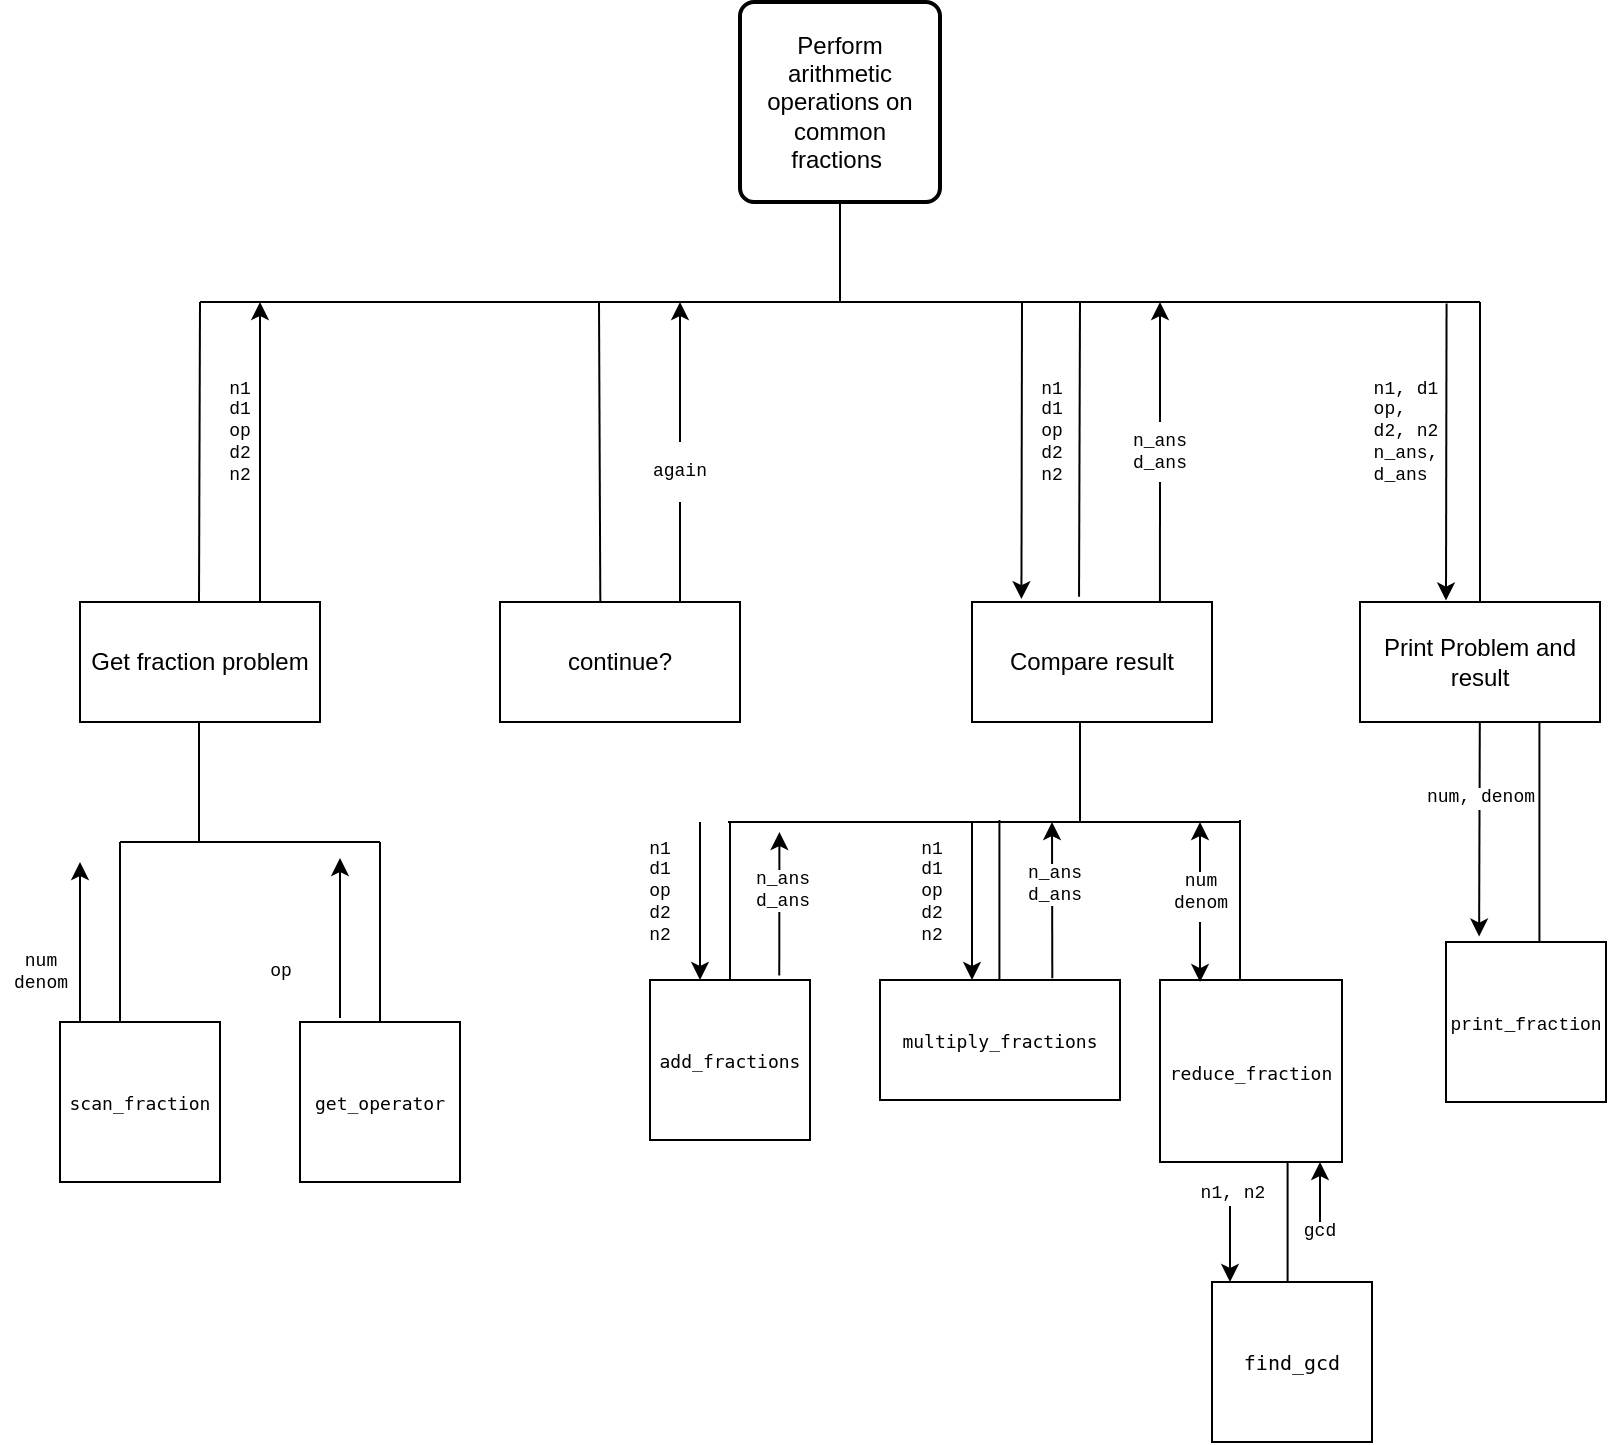 <mxfile>
    <diagram id="ZmqHQeguktJze6bLg8A5" name="Chart">
        <mxGraphModel dx="250" dy="203" grid="1" gridSize="10" guides="1" tooltips="1" connect="1" arrows="1" fold="1" page="1" pageScale="1" pageWidth="850" pageHeight="1100" math="0" shadow="0">
            <root>
                <mxCell id="0"/>
                <mxCell id="1" parent="0"/>
                <mxCell id="51" value="" style="endArrow=classic;html=1;fontFamily=Courier New;fontSize=9;exitX=0.5;exitY=0;exitDx=0;exitDy=0;" edge="1" parent="1" source="50">
                    <mxGeometry width="50" height="50" relative="1" as="geometry">
                        <mxPoint x="600" y="430" as="sourcePoint"/>
                        <mxPoint x="600" y="280" as="targetPoint"/>
                    </mxGeometry>
                </mxCell>
                <mxCell id="2" value="Perform arithmetic operations on common fractions&amp;nbsp;" style="rounded=1;whiteSpace=wrap;html=1;absoluteArcSize=1;arcSize=14;strokeWidth=2;" parent="1" vertex="1">
                    <mxGeometry x="390" y="130" width="100" height="100" as="geometry"/>
                </mxCell>
                <mxCell id="3" value="" style="endArrow=none;html=1;" parent="1" edge="1">
                    <mxGeometry width="50" height="50" relative="1" as="geometry">
                        <mxPoint x="440" y="280" as="sourcePoint"/>
                        <mxPoint x="760" y="280" as="targetPoint"/>
                        <Array as="points">
                            <mxPoint x="650" y="280"/>
                        </Array>
                    </mxGeometry>
                </mxCell>
                <mxCell id="4" value="" style="endArrow=none;html=1;" parent="1" edge="1">
                    <mxGeometry width="50" height="50" relative="1" as="geometry">
                        <mxPoint x="120" y="280" as="sourcePoint"/>
                        <mxPoint x="440" y="280" as="targetPoint"/>
                    </mxGeometry>
                </mxCell>
                <mxCell id="5" value="" style="endArrow=none;html=1;" parent="1" edge="1">
                    <mxGeometry width="50" height="50" relative="1" as="geometry">
                        <mxPoint x="119.5" y="430" as="sourcePoint"/>
                        <mxPoint x="120" y="280" as="targetPoint"/>
                    </mxGeometry>
                </mxCell>
                <mxCell id="6" value="" style="endArrow=none;html=1;entryX=0.5;entryY=1;entryDx=0;entryDy=0;" parent="1" target="2" edge="1">
                    <mxGeometry width="50" height="50" relative="1" as="geometry">
                        <mxPoint x="440" y="280" as="sourcePoint"/>
                        <mxPoint x="405" y="250" as="targetPoint"/>
                    </mxGeometry>
                </mxCell>
                <mxCell id="8" value="" style="endArrow=none;html=1;exitX=0.5;exitY=0;exitDx=0;exitDy=0;" parent="1" source="17" edge="1">
                    <mxGeometry width="50" height="50" relative="1" as="geometry">
                        <mxPoint x="760" y="360" as="sourcePoint"/>
                        <mxPoint x="760" y="280" as="targetPoint"/>
                    </mxGeometry>
                </mxCell>
                <mxCell id="9" value="Get fraction problem" style="rounded=0;whiteSpace=wrap;html=1;" parent="1" vertex="1">
                    <mxGeometry x="60" y="430" width="120" height="60" as="geometry"/>
                </mxCell>
                <mxCell id="10" value="" style="endArrow=none;html=1;exitX=0.418;exitY=-0.003;exitDx=0;exitDy=0;exitPerimeter=0;" parent="1" source="12" edge="1">
                    <mxGeometry width="50" height="50" relative="1" as="geometry">
                        <mxPoint x="319.5" y="360" as="sourcePoint"/>
                        <mxPoint x="319.5" y="280" as="targetPoint"/>
                    </mxGeometry>
                </mxCell>
                <mxCell id="11" value="" style="endArrow=none;html=1;exitX=0.446;exitY=-0.044;exitDx=0;exitDy=0;exitPerimeter=0;" parent="1" source="15" edge="1">
                    <mxGeometry width="50" height="50" relative="1" as="geometry">
                        <mxPoint x="560" y="360" as="sourcePoint"/>
                        <mxPoint x="560" y="280" as="targetPoint"/>
                    </mxGeometry>
                </mxCell>
                <mxCell id="12" value="continue?" style="rounded=0;whiteSpace=wrap;html=1;" parent="1" vertex="1">
                    <mxGeometry x="270" y="430" width="120" height="60" as="geometry"/>
                </mxCell>
                <mxCell id="15" value="Compare result" style="rounded=0;whiteSpace=wrap;html=1;" parent="1" vertex="1">
                    <mxGeometry x="506" y="430" width="120" height="60" as="geometry"/>
                </mxCell>
                <mxCell id="78" style="edgeStyle=none;html=1;entryX=0.207;entryY=-0.034;entryDx=0;entryDy=0;entryPerimeter=0;fontFamily=Courier New;fontSize=9;" edge="1" parent="1" source="17" target="41">
                    <mxGeometry relative="1" as="geometry"/>
                </mxCell>
                <mxCell id="79" value="num, denom" style="edgeLabel;html=1;align=center;verticalAlign=middle;resizable=0;points=[];fontSize=9;fontFamily=Courier New;" vertex="1" connectable="0" parent="78">
                    <mxGeometry x="-0.304" relative="1" as="geometry">
                        <mxPoint as="offset"/>
                    </mxGeometry>
                </mxCell>
                <mxCell id="17" value="Print Problem and result" style="rounded=0;whiteSpace=wrap;html=1;" parent="1" vertex="1">
                    <mxGeometry x="700" y="430" width="120" height="60" as="geometry"/>
                </mxCell>
                <mxCell id="18" value="" style="endArrow=none;html=1;" parent="1" edge="1">
                    <mxGeometry width="50" height="50" relative="1" as="geometry">
                        <mxPoint x="119.5" y="550" as="sourcePoint"/>
                        <mxPoint x="119.5" y="490" as="targetPoint"/>
                    </mxGeometry>
                </mxCell>
                <mxCell id="21" value="&lt;pre&gt;&lt;font style=&quot;font-size: 9px&quot;&gt;scan_fraction&lt;/font&gt;&lt;/pre&gt;" style="whiteSpace=wrap;html=1;aspect=fixed;" parent="1" vertex="1">
                    <mxGeometry x="50" y="640" width="80" height="80" as="geometry"/>
                </mxCell>
                <mxCell id="22" value="" style="endArrow=none;html=1;" parent="1" edge="1">
                    <mxGeometry width="50" height="50" relative="1" as="geometry">
                        <mxPoint x="80" y="550" as="sourcePoint"/>
                        <mxPoint x="210" y="550" as="targetPoint"/>
                    </mxGeometry>
                </mxCell>
                <mxCell id="23" value="" style="endArrow=none;html=1;exitX=0.375;exitY=0;exitDx=0;exitDy=0;exitPerimeter=0;" parent="1" source="21" edge="1">
                    <mxGeometry width="50" height="50" relative="1" as="geometry">
                        <mxPoint x="30" y="600" as="sourcePoint"/>
                        <mxPoint x="80" y="550" as="targetPoint"/>
                    </mxGeometry>
                </mxCell>
                <mxCell id="25" value="&lt;pre&gt;&lt;font style=&quot;font-size: 9px&quot;&gt;get_operator&lt;/font&gt;&lt;/pre&gt;" style="whiteSpace=wrap;html=1;aspect=fixed;" parent="1" vertex="1">
                    <mxGeometry x="170" y="640" width="80" height="80" as="geometry"/>
                </mxCell>
                <mxCell id="26" value="" style="endArrow=none;html=1;exitX=0.5;exitY=0;exitDx=0;exitDy=0;" parent="1" source="25" edge="1">
                    <mxGeometry width="50" height="50" relative="1" as="geometry">
                        <mxPoint x="160" y="600" as="sourcePoint"/>
                        <mxPoint x="210" y="550" as="targetPoint"/>
                    </mxGeometry>
                </mxCell>
                <mxCell id="27" value="&lt;pre&gt;&lt;font style=&quot;font-size: 9px&quot;&gt;add_fractions&lt;/font&gt;&lt;/pre&gt;" style="whiteSpace=wrap;html=1;aspect=fixed;" parent="1" vertex="1">
                    <mxGeometry x="345" y="619" width="80" height="80" as="geometry"/>
                </mxCell>
                <mxCell id="28" value="" style="endArrow=none;html=1;" parent="1" edge="1">
                    <mxGeometry width="50" height="50" relative="1" as="geometry">
                        <mxPoint x="560" y="540" as="sourcePoint"/>
                        <mxPoint x="560" y="490" as="targetPoint"/>
                    </mxGeometry>
                </mxCell>
                <mxCell id="29" value="" style="endArrow=none;html=1;" parent="1" edge="1">
                    <mxGeometry width="50" height="50" relative="1" as="geometry">
                        <mxPoint x="384" y="540" as="sourcePoint"/>
                        <mxPoint x="640" y="540" as="targetPoint"/>
                    </mxGeometry>
                </mxCell>
                <mxCell id="30" value="" style="endArrow=none;html=1;exitX=0.5;exitY=0;exitDx=0;exitDy=0;" parent="1" source="27" edge="1">
                    <mxGeometry width="50" height="50" relative="1" as="geometry">
                        <mxPoint x="480" y="610" as="sourcePoint"/>
                        <mxPoint x="385" y="540" as="targetPoint"/>
                    </mxGeometry>
                </mxCell>
                <mxCell id="34" value="" style="endArrow=none;html=1;exitX=0.5;exitY=0;exitDx=0;exitDy=0;" parent="1" edge="1">
                    <mxGeometry width="50" height="50" relative="1" as="geometry">
                        <mxPoint x="519.71" y="619" as="sourcePoint"/>
                        <mxPoint x="519.71" y="539" as="targetPoint"/>
                    </mxGeometry>
                </mxCell>
                <mxCell id="35" value="" style="endArrow=none;html=1;exitX=0.5;exitY=0;exitDx=0;exitDy=0;" parent="1" edge="1">
                    <mxGeometry width="50" height="50" relative="1" as="geometry">
                        <mxPoint x="640" y="619" as="sourcePoint"/>
                        <mxPoint x="640" y="539" as="targetPoint"/>
                    </mxGeometry>
                </mxCell>
                <mxCell id="37" value="&lt;pre&gt;&lt;font style=&quot;font-size: 9px&quot;&gt;reduce_fraction&lt;/font&gt;&lt;/pre&gt;" style="whiteSpace=wrap;html=1;aspect=fixed;" parent="1" vertex="1">
                    <mxGeometry x="600" y="619" width="91" height="91" as="geometry"/>
                </mxCell>
                <mxCell id="38" value="" style="endArrow=none;html=1;" parent="1" edge="1">
                    <mxGeometry width="50" height="50" relative="1" as="geometry">
                        <mxPoint x="663.8" y="771" as="sourcePoint"/>
                        <mxPoint x="663.8" y="710" as="targetPoint"/>
                    </mxGeometry>
                </mxCell>
                <mxCell id="39" value="&lt;pre&gt;&lt;font size=&quot;1&quot;&gt;find_gcd&lt;/font&gt;&lt;/pre&gt;" style="whiteSpace=wrap;html=1;aspect=fixed;" parent="1" vertex="1">
                    <mxGeometry x="626" y="770" width="80" height="80" as="geometry"/>
                </mxCell>
                <mxCell id="40" value="" style="endArrow=none;html=1;" parent="1" edge="1">
                    <mxGeometry width="50" height="50" relative="1" as="geometry">
                        <mxPoint x="789.71" y="600" as="sourcePoint"/>
                        <mxPoint x="789.71" y="490" as="targetPoint"/>
                    </mxGeometry>
                </mxCell>
                <mxCell id="41" value="&lt;pre&gt;&lt;font face=&quot;Courier New&quot; style=&quot;font-size: 9px&quot;&gt;print_fraction&lt;/font&gt;&lt;/pre&gt;" style="whiteSpace=wrap;html=1;aspect=fixed;" parent="1" vertex="1">
                    <mxGeometry x="743" y="600" width="80" height="80" as="geometry"/>
                </mxCell>
                <mxCell id="42" value="&lt;pre style=&quot;font-size: 12px&quot;&gt;&lt;font style=&quot;font-size: 9px&quot;&gt;multiply_fractions&lt;/font&gt;&lt;/pre&gt;" style="rounded=0;whiteSpace=wrap;html=1;fontSize=9;" parent="1" vertex="1">
                    <mxGeometry x="460" y="619" width="120" height="60" as="geometry"/>
                </mxCell>
                <mxCell id="43" value="" style="endArrow=classic;html=1;fontFamily=Courier New;fontSize=9;exitX=0.75;exitY=0;exitDx=0;exitDy=0;" parent="1" source="9" edge="1">
                    <mxGeometry width="50" height="50" relative="1" as="geometry">
                        <mxPoint x="160" y="380" as="sourcePoint"/>
                        <mxPoint x="150" y="280" as="targetPoint"/>
                    </mxGeometry>
                </mxCell>
                <mxCell id="44" value="n1&lt;br&gt;d1&lt;br&gt;op&lt;br&gt;d2&lt;br&gt;n2" style="text;html=1;strokeColor=none;fillColor=none;align=center;verticalAlign=middle;whiteSpace=wrap;rounded=0;fontFamily=Courier New;fontSize=9;" parent="1" vertex="1">
                    <mxGeometry x="120" y="330" width="40" height="30" as="geometry"/>
                </mxCell>
                <mxCell id="45" value="" style="endArrow=classic;html=1;fontFamily=Courier New;fontSize=9;exitX=0.5;exitY=0;exitDx=0;exitDy=0;startArrow=none;" parent="1" source="46" edge="1">
                    <mxGeometry width="50" height="50" relative="1" as="geometry">
                        <mxPoint x="360" y="430.0" as="sourcePoint"/>
                        <mxPoint x="360" y="280" as="targetPoint"/>
                    </mxGeometry>
                </mxCell>
                <mxCell id="46" value="again" style="text;html=1;strokeColor=none;fillColor=none;align=center;verticalAlign=middle;whiteSpace=wrap;rounded=0;fontFamily=Courier New;fontSize=9;" parent="1" vertex="1">
                    <mxGeometry x="330" y="350" width="60" height="30" as="geometry"/>
                </mxCell>
                <mxCell id="47" value="" style="endArrow=none;html=1;fontFamily=Courier New;fontSize=9;exitX=0.75;exitY=0;exitDx=0;exitDy=0;" parent="1" target="46" edge="1">
                    <mxGeometry width="50" height="50" relative="1" as="geometry">
                        <mxPoint x="360.0" y="430.0" as="sourcePoint"/>
                        <mxPoint x="360.0" y="280" as="targetPoint"/>
                    </mxGeometry>
                </mxCell>
                <mxCell id="48" value="" style="endArrow=classic;html=1;fontFamily=Courier New;fontSize=9;entryX=0.206;entryY=-0.024;entryDx=0;entryDy=0;entryPerimeter=0;" parent="1" target="15" edge="1">
                    <mxGeometry width="50" height="50" relative="1" as="geometry">
                        <mxPoint x="531" y="280" as="sourcePoint"/>
                        <mxPoint x="640" y="410" as="targetPoint"/>
                    </mxGeometry>
                </mxCell>
                <mxCell id="49" value="n1&lt;br&gt;d1&lt;br&gt;op&lt;br&gt;d2&lt;br&gt;n2" style="text;html=1;strokeColor=none;fillColor=none;align=center;verticalAlign=middle;whiteSpace=wrap;rounded=0;fontFamily=Courier New;fontSize=9;" parent="1" vertex="1">
                    <mxGeometry x="526" y="330" width="40" height="30" as="geometry"/>
                </mxCell>
                <mxCell id="50" value="n_ans&lt;br&gt;d_ans" style="text;html=1;strokeColor=none;fillColor=none;align=center;verticalAlign=middle;whiteSpace=wrap;rounded=0;fontFamily=Courier New;fontSize=9;" vertex="1" parent="1">
                    <mxGeometry x="570" y="340" width="60" height="30" as="geometry"/>
                </mxCell>
                <mxCell id="52" value="" style="endArrow=none;html=1;fontFamily=Courier New;fontSize=9;exitX=0.783;exitY=0;exitDx=0;exitDy=0;exitPerimeter=0;entryX=0.5;entryY=1;entryDx=0;entryDy=0;" edge="1" parent="1" source="15" target="50">
                    <mxGeometry width="50" height="50" relative="1" as="geometry">
                        <mxPoint x="570" y="400" as="sourcePoint"/>
                        <mxPoint x="620" y="350" as="targetPoint"/>
                    </mxGeometry>
                </mxCell>
                <mxCell id="53" value="" style="endArrow=classic;html=1;fontFamily=Courier New;fontSize=9;entryX=0.206;entryY=-0.024;entryDx=0;entryDy=0;entryPerimeter=0;" edge="1" parent="1">
                    <mxGeometry width="50" height="50" relative="1" as="geometry">
                        <mxPoint x="743.28" y="280.72" as="sourcePoint"/>
                        <mxPoint x="743" y="429.28" as="targetPoint"/>
                    </mxGeometry>
                </mxCell>
                <mxCell id="54" value="&lt;div style=&quot;text-align: left&quot;&gt;&lt;span&gt;n1, d1&lt;/span&gt;&lt;/div&gt;&lt;div style=&quot;text-align: left&quot;&gt;&lt;span&gt;op,&amp;nbsp;&lt;/span&gt;&lt;/div&gt;&lt;div style=&quot;text-align: left&quot;&gt;&lt;span&gt;d2, n2&lt;/span&gt;&lt;/div&gt;&lt;div style=&quot;text-align: left&quot;&gt;&lt;span&gt;n_ans,&lt;/span&gt;&lt;/div&gt;&lt;div style=&quot;text-align: left&quot;&gt;&lt;span&gt;d_ans&lt;/span&gt;&lt;/div&gt;" style="text;html=1;strokeColor=none;fillColor=none;align=center;verticalAlign=middle;whiteSpace=wrap;rounded=0;fontFamily=Courier New;fontSize=9;" vertex="1" parent="1">
                    <mxGeometry x="706" y="300" width="34" height="90" as="geometry"/>
                </mxCell>
                <mxCell id="56" value="" style="endArrow=classic;html=1;fontFamily=Courier New;fontSize=9;exitX=0.75;exitY=0;exitDx=0;exitDy=0;" edge="1" parent="1">
                    <mxGeometry width="50" height="50" relative="1" as="geometry">
                        <mxPoint x="60" y="640" as="sourcePoint"/>
                        <mxPoint x="60" y="560" as="targetPoint"/>
                    </mxGeometry>
                </mxCell>
                <mxCell id="58" value="num &lt;br&gt;denom" style="text;html=1;align=center;verticalAlign=middle;resizable=0;points=[];autosize=1;strokeColor=none;fillColor=none;fontSize=9;fontFamily=Courier New;" vertex="1" parent="1">
                    <mxGeometry x="20" y="600" width="40" height="30" as="geometry"/>
                </mxCell>
                <mxCell id="59" value="op" style="text;html=1;align=center;verticalAlign=middle;resizable=0;points=[];autosize=1;strokeColor=none;fillColor=none;fontSize=9;fontFamily=Courier New;" vertex="1" parent="1">
                    <mxGeometry x="145" y="605" width="30" height="20" as="geometry"/>
                </mxCell>
                <mxCell id="60" value="" style="endArrow=classic;html=1;fontFamily=Courier New;fontSize=9;exitX=0.75;exitY=0;exitDx=0;exitDy=0;" edge="1" parent="1">
                    <mxGeometry width="50" height="50" relative="1" as="geometry">
                        <mxPoint x="190" y="638" as="sourcePoint"/>
                        <mxPoint x="190" y="558" as="targetPoint"/>
                        <Array as="points">
                            <mxPoint x="190" y="593"/>
                        </Array>
                    </mxGeometry>
                </mxCell>
                <mxCell id="61" value="" style="endArrow=classic;html=1;fontFamily=Courier New;fontSize=9;startArrow=none;exitX=0.808;exitY=-0.028;exitDx=0;exitDy=0;exitPerimeter=0;" edge="1" parent="1" source="27">
                    <mxGeometry width="50" height="50" relative="1" as="geometry">
                        <mxPoint x="409.71" y="570" as="sourcePoint"/>
                        <mxPoint x="409.71" y="545" as="targetPoint"/>
                    </mxGeometry>
                </mxCell>
                <mxCell id="66" value="n_ans&lt;br&gt;d_ans" style="edgeLabel;html=1;align=center;verticalAlign=middle;resizable=0;points=[];fontSize=9;fontFamily=Courier New;" vertex="1" connectable="0" parent="61">
                    <mxGeometry x="0.201" y="-1" relative="1" as="geometry">
                        <mxPoint as="offset"/>
                    </mxGeometry>
                </mxCell>
                <mxCell id="62" value="" style="endArrow=classic;html=1;fontFamily=Courier New;fontSize=9;startArrow=none;" edge="1" parent="1">
                    <mxGeometry width="50" height="50" relative="1" as="geometry">
                        <mxPoint x="370" y="540" as="sourcePoint"/>
                        <mxPoint x="370" y="619" as="targetPoint"/>
                    </mxGeometry>
                </mxCell>
                <mxCell id="63" value="n1&lt;br&gt;d1&lt;br&gt;op&lt;br&gt;d2&lt;br&gt;n2" style="text;html=1;strokeColor=none;fillColor=none;align=center;verticalAlign=middle;whiteSpace=wrap;rounded=0;fontFamily=Courier New;fontSize=9;" vertex="1" parent="1">
                    <mxGeometry x="330" y="560" width="40" height="30" as="geometry"/>
                </mxCell>
                <mxCell id="67" value="" style="endArrow=classic;html=1;fontFamily=Courier New;fontSize=9;startArrow=none;" edge="1" parent="1">
                    <mxGeometry width="50" height="50" relative="1" as="geometry">
                        <mxPoint x="506" y="540" as="sourcePoint"/>
                        <mxPoint x="506" y="619" as="targetPoint"/>
                    </mxGeometry>
                </mxCell>
                <mxCell id="68" value="n1&lt;br&gt;d1&lt;br&gt;op&lt;br&gt;d2&lt;br&gt;n2" style="text;html=1;strokeColor=none;fillColor=none;align=center;verticalAlign=middle;whiteSpace=wrap;rounded=0;fontFamily=Courier New;fontSize=9;" vertex="1" parent="1">
                    <mxGeometry x="466" y="560" width="40" height="30" as="geometry"/>
                </mxCell>
                <mxCell id="69" value="" style="endArrow=classic;html=1;fontFamily=Courier New;fontSize=9;startArrow=none;exitX=0.718;exitY=-0.032;exitDx=0;exitDy=0;exitPerimeter=0;" edge="1" parent="1">
                    <mxGeometry width="50" height="50" relative="1" as="geometry">
                        <mxPoint x="546.16" y="618.08" as="sourcePoint"/>
                        <mxPoint x="546" y="540" as="targetPoint"/>
                    </mxGeometry>
                </mxCell>
                <mxCell id="70" value="n_ans&lt;br&gt;d_ans" style="edgeLabel;html=1;align=center;verticalAlign=middle;resizable=0;points=[];fontSize=9;fontFamily=Courier New;" vertex="1" connectable="0" parent="69">
                    <mxGeometry x="0.201" y="-1" relative="1" as="geometry">
                        <mxPoint as="offset"/>
                    </mxGeometry>
                </mxCell>
                <mxCell id="71" value="" style="endArrow=classic;html=1;fontFamily=Courier New;fontSize=9;" edge="1" parent="1">
                    <mxGeometry width="50" height="50" relative="1" as="geometry">
                        <mxPoint x="620" y="570" as="sourcePoint"/>
                        <mxPoint x="620" y="540" as="targetPoint"/>
                    </mxGeometry>
                </mxCell>
                <mxCell id="72" value="" style="endArrow=classic;html=1;fontFamily=Courier New;fontSize=9;entryX=0.22;entryY=0.011;entryDx=0;entryDy=0;entryPerimeter=0;" edge="1" parent="1" target="37">
                    <mxGeometry width="50" height="50" relative="1" as="geometry">
                        <mxPoint x="620" y="590" as="sourcePoint"/>
                        <mxPoint x="590" y="610" as="targetPoint"/>
                    </mxGeometry>
                </mxCell>
                <mxCell id="73" value="num&lt;br&gt;denom" style="edgeLabel;html=1;align=center;verticalAlign=middle;resizable=0;points=[];fontSize=9;fontFamily=Courier New;" vertex="1" connectable="0" parent="1">
                    <mxGeometry x="620.004" y="575.004" as="geometry"/>
                </mxCell>
                <mxCell id="74" value="" style="endArrow=classic;html=1;fontFamily=Courier New;fontSize=9;" edge="1" parent="1">
                    <mxGeometry width="50" height="50" relative="1" as="geometry">
                        <mxPoint x="635" y="732" as="sourcePoint"/>
                        <mxPoint x="635" y="770" as="targetPoint"/>
                    </mxGeometry>
                </mxCell>
                <mxCell id="75" value="n1, n2" style="edgeLabel;html=1;align=center;verticalAlign=middle;resizable=0;points=[];fontSize=9;fontFamily=Courier New;" vertex="1" connectable="0" parent="1">
                    <mxGeometry x="640.004" y="729.998" as="geometry">
                        <mxPoint x="-4" y="-4" as="offset"/>
                    </mxGeometry>
                </mxCell>
                <mxCell id="76" value="" style="endArrow=classic;html=1;fontFamily=Courier New;fontSize=9;" edge="1" parent="1">
                    <mxGeometry width="50" height="50" relative="1" as="geometry">
                        <mxPoint x="680" y="740" as="sourcePoint"/>
                        <mxPoint x="680" y="710" as="targetPoint"/>
                    </mxGeometry>
                </mxCell>
                <mxCell id="77" value="gcd" style="text;html=1;strokeColor=none;fillColor=none;align=center;verticalAlign=middle;whiteSpace=wrap;rounded=0;fontFamily=Courier New;fontSize=9;" vertex="1" parent="1">
                    <mxGeometry x="650" y="730" width="60" height="30" as="geometry"/>
                </mxCell>
            </root>
        </mxGraphModel>
    </diagram>
</mxfile>